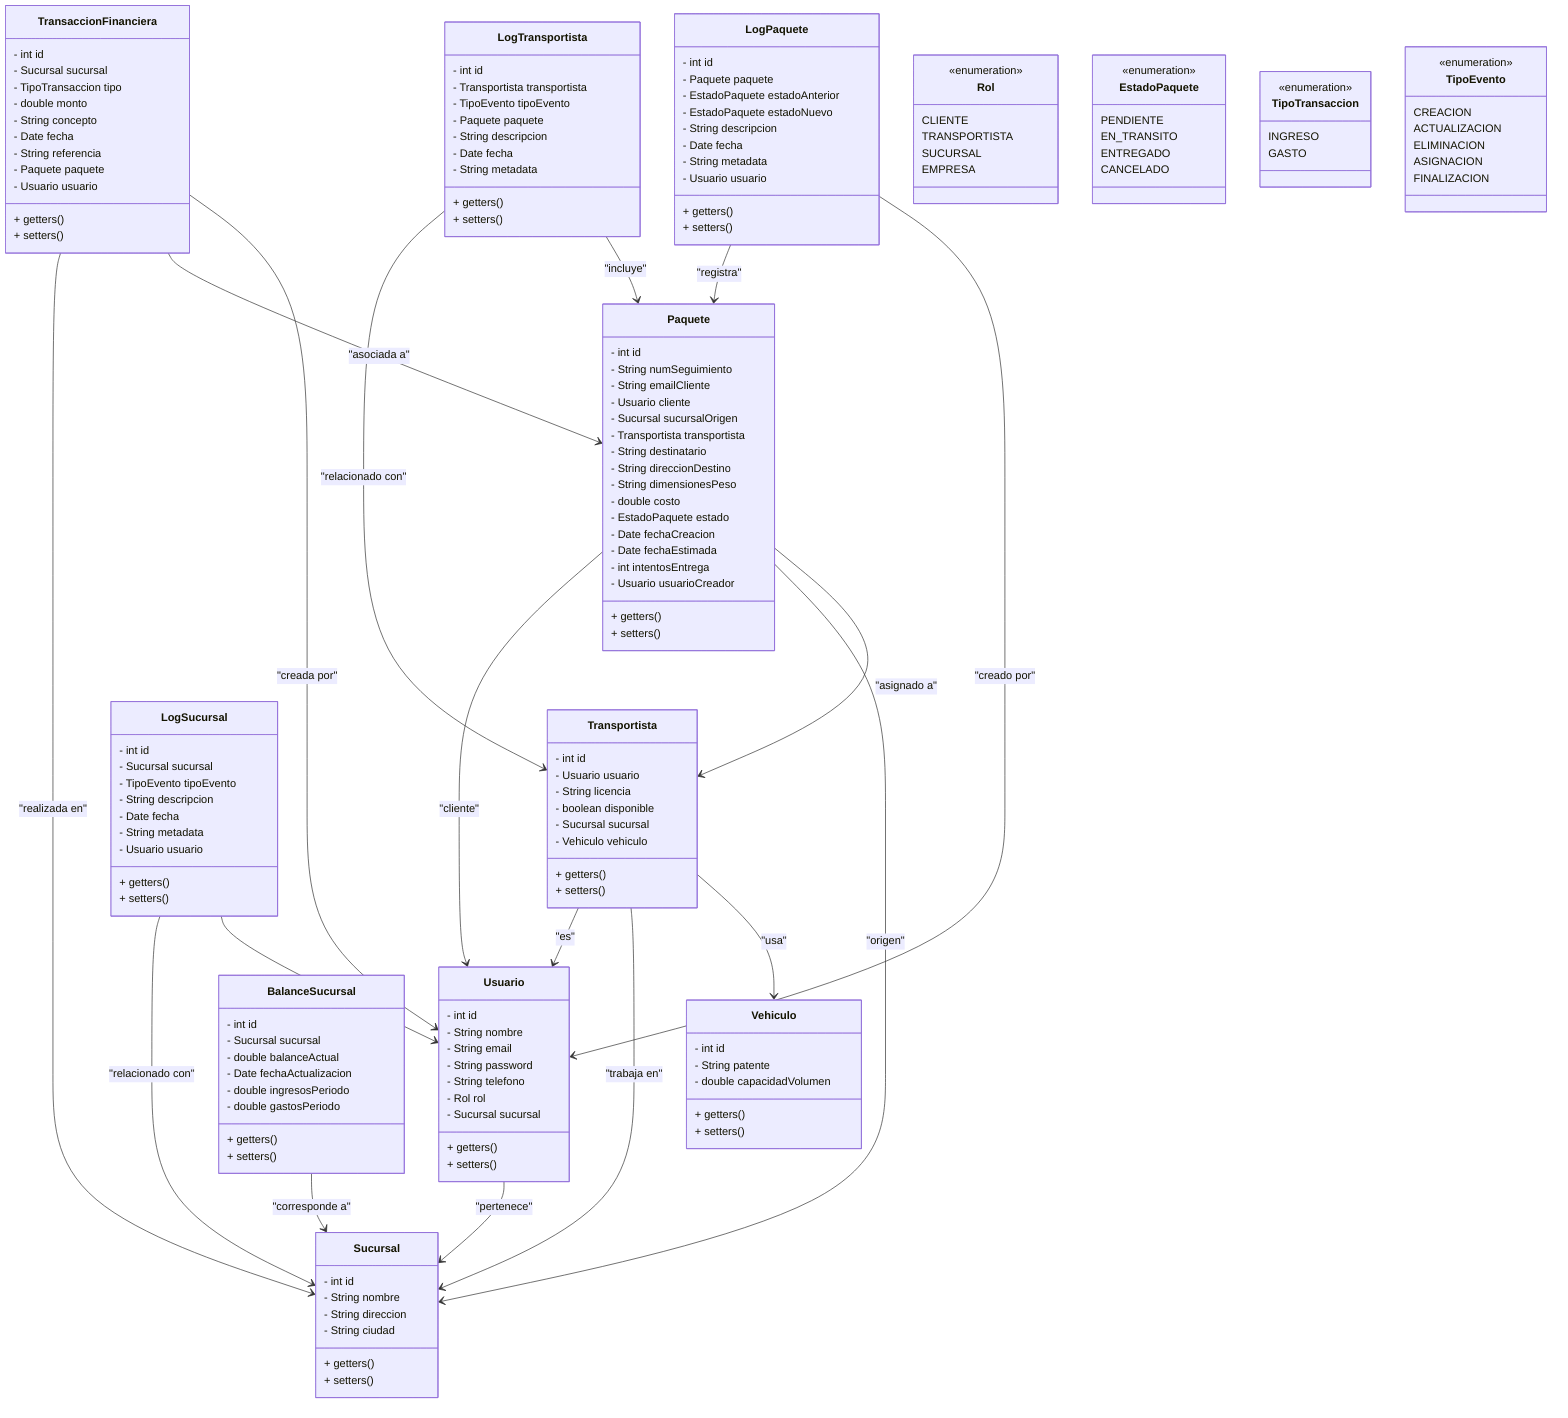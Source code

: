 classDiagram
    class Sucursal {
        - int id
        - String nombre
        - String direccion
        - String ciudad
        + getters()
        + setters()
    }

    class Usuario {
        - int id
        - String nombre
        - String email
        - String password
        - String telefono
        - Rol rol
        - Sucursal sucursal
        + getters()
        + setters()
    }

    class Vehiculo {
        - int id
        - String patente
        - double capacidadVolumen
        + getters()
        + setters()
    }

    class Transportista {
        - int id
        - Usuario usuario
        - String licencia
        - boolean disponible
        - Sucursal sucursal
        - Vehiculo vehiculo
        + getters()
        + setters()
    }

    class Paquete {
        - int id
        - String numSeguimiento
        - String emailCliente
        - Usuario cliente
        - Sucursal sucursalOrigen
        - Transportista transportista
        - String destinatario
        - String direccionDestino
        - String dimensionesPeso
        - double costo
        - EstadoPaquete estado
        - Date fechaCreacion
        - Date fechaEstimada
        - int intentosEntrega
        - Usuario usuarioCreador
        + getters()
        + setters()
    }

    class TransaccionFinanciera {
        - int id
        - Sucursal sucursal
        - TipoTransaccion tipo
        - double monto
        - String concepto
        - Date fecha
        - String referencia
        - Paquete paquete
        - Usuario usuario
        + getters()
        + setters()
    }

    class BalanceSucursal {
        - int id
        - Sucursal sucursal
        - double balanceActual
        - Date fechaActualizacion
        - double ingresosPeriodo
        - double gastosPeriodo
        + getters()
        + setters()
    }

    class LogSucursal {
        - int id
        - Sucursal sucursal
        - TipoEvento tipoEvento
        - String descripcion
        - Date fecha
        - String metadata
        - Usuario usuario
        + getters()
        + setters()
    }

    class LogTransportista {
        - int id
        - Transportista transportista
        - TipoEvento tipoEvento
        - Paquete paquete
        - String descripcion
        - Date fecha
        - String metadata
        + getters()
        + setters()
    }

    class LogPaquete {
        - int id
        - Paquete paquete
        - EstadoPaquete estadoAnterior
        - EstadoPaquete estadoNuevo
        - String descripcion
        - Date fecha
        - String metadata
        - Usuario usuario
        + getters()
        + setters()
    }

    %% Enumerations
    class Rol {
        <<enumeration>>
        CLIENTE
        TRANSPORTISTA
        SUCURSAL
        EMPRESA
    }

    class EstadoPaquete {
        <<enumeration>>
        PENDIENTE
        EN_TRANSITO
        ENTREGADO
        CANCELADO
    }

    class TipoTransaccion {
        <<enumeration>>
        INGRESO
        GASTO
    }

    class TipoEvento {
        <<enumeration>>
        CREACION
        ACTUALIZACION
        ELIMINACION
        ASIGNACION
        FINALIZACION
    }

    %% Relationships
    Usuario --> Sucursal : "pertenece"
    Transportista --> Usuario : "es"
    Transportista --> Sucursal : "trabaja en"
    Transportista --> Vehiculo : "usa"
    Paquete --> Usuario : "cliente"
    Paquete --> Sucursal : "origen"
    Paquete --> Transportista : "asignado a"
    TransaccionFinanciera --> Sucursal : "realizada en"
    TransaccionFinanciera --> Paquete : "asociada a"
    TransaccionFinanciera --> Usuario : "creada por"
    BalanceSucursal --> Sucursal : "corresponde a"
    LogSucursal --> Sucursal : "relacionado con"
    LogSucursal --> Usuario : "registrado por"
    LogTransportista --> Transportista : "relacionado con"
    LogTransportista --> Paquete : "incluye"
    LogPaquete --> Paquete : "registra"
    LogPaquete --> Usuario : "creado por"